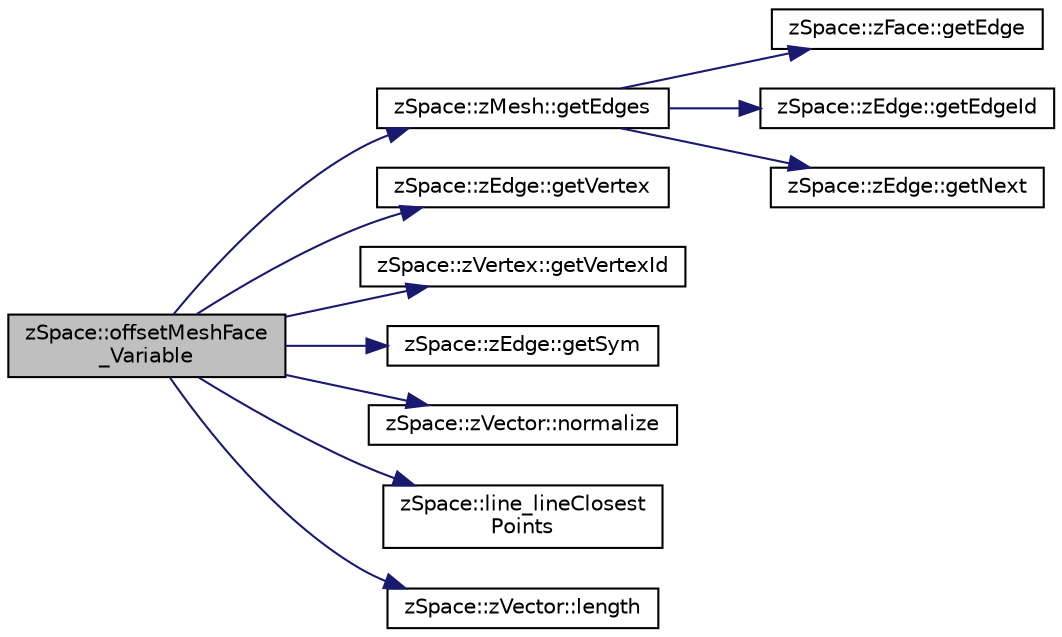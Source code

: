 digraph "zSpace::offsetMeshFace_Variable"
{
 // LATEX_PDF_SIZE
  edge [fontname="Helvetica",fontsize="10",labelfontname="Helvetica",labelfontsize="10"];
  node [fontname="Helvetica",fontsize="10",shape=record];
  rankdir="LR";
  Node248 [label="zSpace::offsetMeshFace\l_Variable",height=0.2,width=0.4,color="black", fillcolor="grey75", style="filled", fontcolor="black",tooltip="This method returns the vartiable offset positions of a polygon of the input mesh."];
  Node248 -> Node249 [color="midnightblue",fontsize="10",style="solid",fontname="Helvetica"];
  Node249 [label="zSpace::zMesh::getEdges",height=0.2,width=0.4,color="black", fillcolor="white", style="filled",URL="$classz_space_1_1z_mesh.html#aa705d823873a948a1b62723f24a921b2",tooltip="This method gets the edges of a zFace."];
  Node249 -> Node250 [color="midnightblue",fontsize="10",style="solid",fontname="Helvetica"];
  Node250 [label="zSpace::zFace::getEdge",height=0.2,width=0.4,color="black", fillcolor="white", style="filled",URL="$classz_space_1_1z_face.html#a69a14a515b179226aad1cbc3d7663163",tooltip="This method returns the associated edge of current zFace."];
  Node249 -> Node251 [color="midnightblue",fontsize="10",style="solid",fontname="Helvetica"];
  Node251 [label="zSpace::zEdge::getEdgeId",height=0.2,width=0.4,color="black", fillcolor="white", style="filled",URL="$classz_space_1_1z_edge.html#acd6947ccba055fa6c31d6d386fe68e12",tooltip="This method returns the edgeId of current zEdge."];
  Node249 -> Node252 [color="midnightblue",fontsize="10",style="solid",fontname="Helvetica"];
  Node252 [label="zSpace::zEdge::getNext",height=0.2,width=0.4,color="black", fillcolor="white", style="filled",URL="$classz_space_1_1z_edge.html#a3bce594c06fc4450ce8af3c0b98e2ae3",tooltip="This method returns the next edge of current zEdge."];
  Node248 -> Node253 [color="midnightblue",fontsize="10",style="solid",fontname="Helvetica"];
  Node253 [label="zSpace::zEdge::getVertex",height=0.2,width=0.4,color="black", fillcolor="white", style="filled",URL="$classz_space_1_1z_edge.html#a07c082aa54f78145fdcd5e5e4bb889f1",tooltip="This method returns the vertex pointed to by the current zEdge."];
  Node248 -> Node254 [color="midnightblue",fontsize="10",style="solid",fontname="Helvetica"];
  Node254 [label="zSpace::zVertex::getVertexId",height=0.2,width=0.4,color="black", fillcolor="white", style="filled",URL="$classz_space_1_1z_vertex.html#ae6637ab378719b6c68c8237777fd065e",tooltip="This method returns the vertexId of current zVertex."];
  Node248 -> Node255 [color="midnightblue",fontsize="10",style="solid",fontname="Helvetica"];
  Node255 [label="zSpace::zEdge::getSym",height=0.2,width=0.4,color="black", fillcolor="white", style="filled",URL="$classz_space_1_1z_edge.html#a461679ac74cc371ad32e94092848f536",tooltip="This method returns the symmetry edge of current zEdge."];
  Node248 -> Node256 [color="midnightblue",fontsize="10",style="solid",fontname="Helvetica"];
  Node256 [label="zSpace::zVector::normalize",height=0.2,width=0.4,color="black", fillcolor="white", style="filled",URL="$classz_space_1_1z_vector.html#a27d075d5055bb92ddfe63fae4010339b",tooltip="This method normalizes the vector to unit length."];
  Node248 -> Node257 [color="midnightblue",fontsize="10",style="solid",fontname="Helvetica"];
  Node257 [label="zSpace::line_lineClosest\lPoints",height=0.2,width=0.4,color="black", fillcolor="white", style="filled",URL="$group__z_vector_matrix_utilities.html#ga9d845a521da011abf5e4baacf0505c0e",tooltip="This method returns the closest points of two lines."];
  Node248 -> Node258 [color="midnightblue",fontsize="10",style="solid",fontname="Helvetica"];
  Node258 [label="zSpace::zVector::length",height=0.2,width=0.4,color="black", fillcolor="white", style="filled",URL="$classz_space_1_1z_vector.html#aa3e1fd350f48b30428f95e716a4e3400",tooltip="This method returns the magnitude/length of the zVector."];
}
